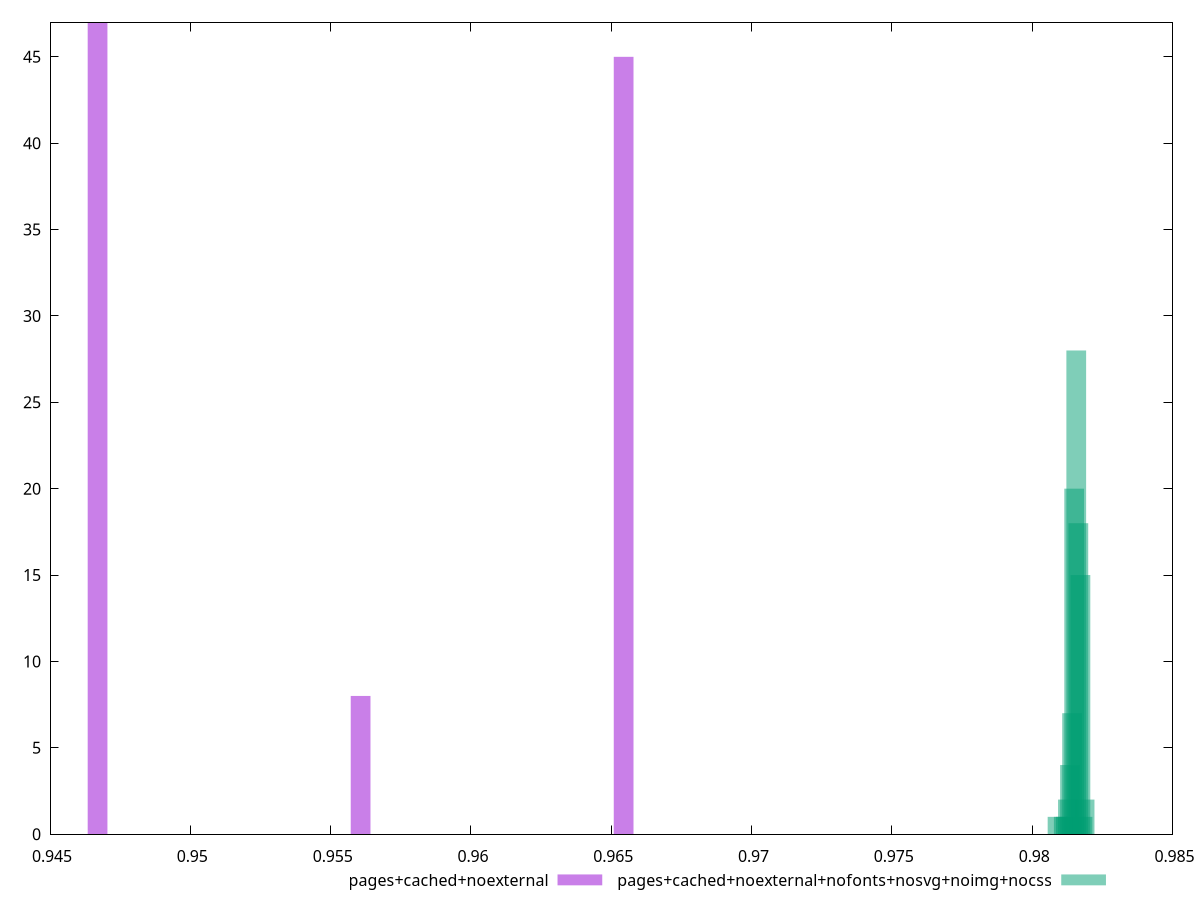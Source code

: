 $_pagesCachedNoexternal <<EOF
0.9466947766712873 47
0.9560679922818942 8
0.965441207892501 45
EOF
$_pagesCachedNoexternalNofontsNosvgNoimgNocss <<EOF
0.9815705757869452 28
0.9816447069383527 18
0.9814964446355376 20
0.9809033954242775 1
0.9814223134841301 7
0.9817188380897602 15
0.9818671003925753 2
0.9813481823327226 4
0.9812740511813152 2
0.9811257888785001 1
0.9817929692411678 1
0.9811999200299076 1
EOF
set key outside below
set terminal pngcairo
set output "report_00005_2020-11-02T22-26-11.212Z/first-meaningful-paint/first-meaningful-paint_pages+cached+noexternal_pages+cached+noexternal+nofonts+nosvg+noimg+nocss+hist.png"
set boxwidth 0.0007034464744257596
set style fill transparent solid 0.5 noborder
set yrange [0:47]
plot $_pagesCachedNoexternal title "pages+cached+noexternal" with boxes ,$_pagesCachedNoexternalNofontsNosvgNoimgNocss title "pages+cached+noexternal+nofonts+nosvg+noimg+nocss" with boxes ,